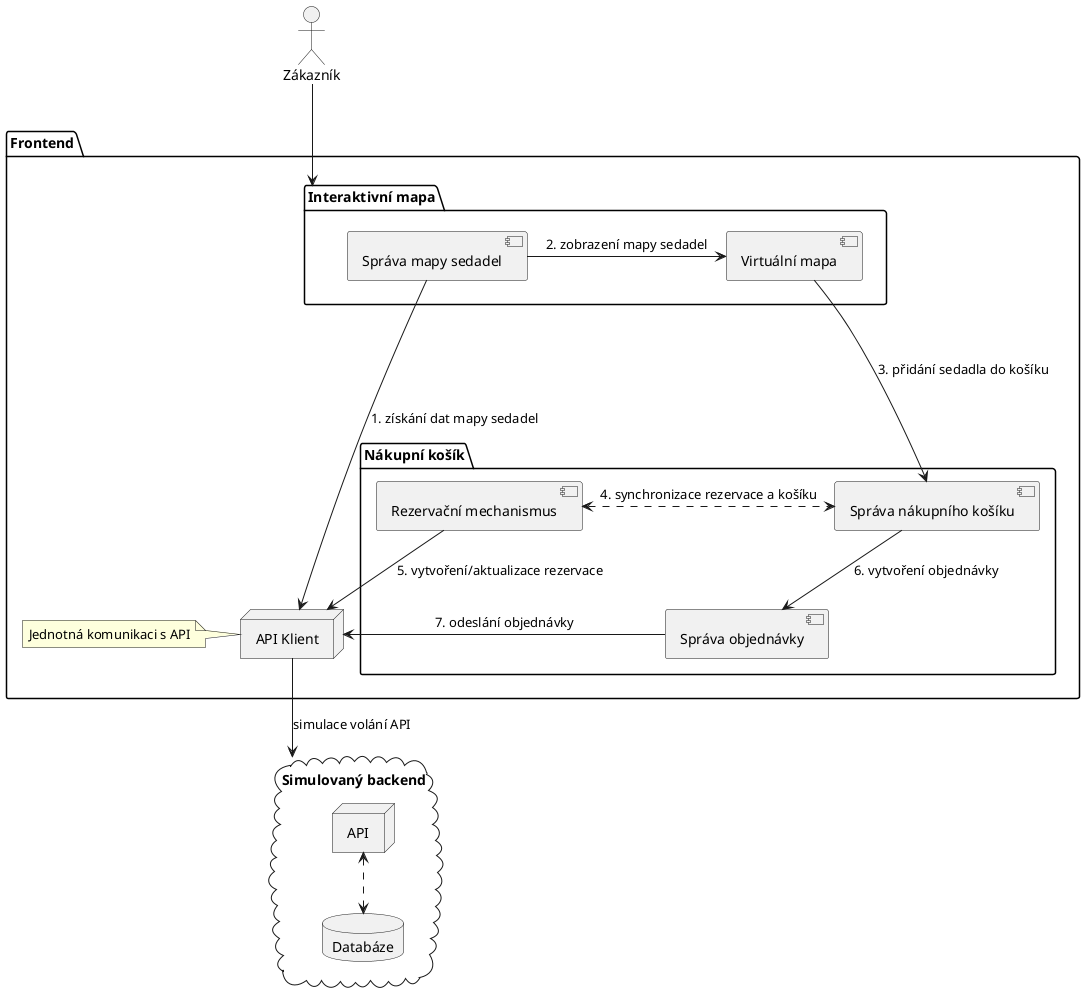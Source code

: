 @startuml

' frontend package
package "Frontend" as ftd {
    ' shopping cart
    folder "Nákupní košík" as cart_frame {
        [Správa nákupního košíku] as shopping_cart
        [Správa objednávky] as order_checkout
        [Rezervační mechanismus] as reservation
    }

    ' seating map
    folder "Interaktivní mapa" as seating_map_frame {
        [Správa mapy sedadel] as seating_provider
        [Virtuální mapa] as seating_map
    }

    ' api client
    node "API Klient" as api_client
    note left of api_client
        Jednotná komunikaci s API
    end note

    ' relations
    seating_provider ----> api_client : 1. získání dat mapy sedadel
    seating_provider -> seating_map : 2. zobrazení mapy sedadel
    seating_map --> shopping_cart : 3. přidání sedadla do košíku
    reservation <.> shopping_cart : 4. synchronizace rezervace a košíku
    reservation -> api_client : 5. vytvoření/aktualizace rezervace
    shopping_cart --> order_checkout : 6. vytvoření objednávky
    order_checkout -> api_client : 7. odeslání objednávky
}

' backend cloud
cloud "Simulovaný backend" as mock_backend {
    database "Databáze" as db
    node "API" as api

    api <.-> db
}

' user
actor "Zákazník" as user

api_client --> mock_backend : simulace volání API
user --> seating_map_frame

@enduml
